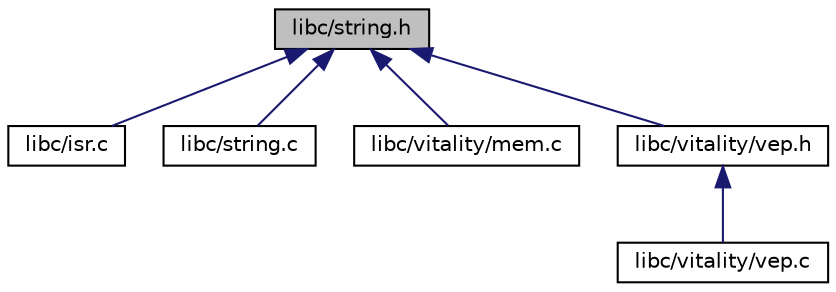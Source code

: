 digraph "libc/string.h"
{
  edge [fontname="Helvetica",fontsize="10",labelfontname="Helvetica",labelfontsize="10"];
  node [fontname="Helvetica",fontsize="10",shape=record];
  Node2 [label="libc/string.h",height=0.2,width=0.4,color="black", fillcolor="grey75", style="filled", fontcolor="black"];
  Node2 -> Node3 [dir="back",color="midnightblue",fontsize="10",style="solid"];
  Node3 [label="libc/isr.c",height=0.2,width=0.4,color="black", fillcolor="white", style="filled",URL="$a00077.html"];
  Node2 -> Node4 [dir="back",color="midnightblue",fontsize="10",style="solid"];
  Node4 [label="libc/string.c",height=0.2,width=0.4,color="black", fillcolor="white", style="filled",URL="$a00089.html"];
  Node2 -> Node5 [dir="back",color="midnightblue",fontsize="10",style="solid"];
  Node5 [label="libc/vitality/mem.c",height=0.2,width=0.4,color="black", fillcolor="white", style="filled",URL="$a00113.html"];
  Node2 -> Node6 [dir="back",color="midnightblue",fontsize="10",style="solid"];
  Node6 [label="libc/vitality/vep.h",height=0.2,width=0.4,color="black", fillcolor="white", style="filled",URL="$a00128.html"];
  Node6 -> Node7 [dir="back",color="midnightblue",fontsize="10",style="solid"];
  Node7 [label="libc/vitality/vep.c",height=0.2,width=0.4,color="black", fillcolor="white", style="filled",URL="$a00125.html"];
}
